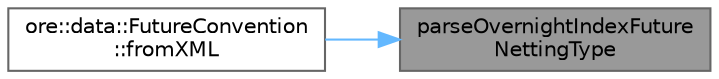 digraph "parseOvernightIndexFutureNettingType"
{
 // INTERACTIVE_SVG=YES
 // LATEX_PDF_SIZE
  bgcolor="transparent";
  edge [fontname=Helvetica,fontsize=10,labelfontname=Helvetica,labelfontsize=10];
  node [fontname=Helvetica,fontsize=10,shape=box,height=0.2,width=0.4];
  rankdir="RL";
  Node1 [label="parseOvernightIndexFuture\lNettingType",height=0.2,width=0.4,color="gray40", fillcolor="grey60", style="filled", fontcolor="black",tooltip="Convert text to QuantLib::RateAveraging::Type."];
  Node1 -> Node2 [dir="back",color="steelblue1",style="solid"];
  Node2 [label="ore::data::FutureConvention\l::fromXML",height=0.2,width=0.4,color="grey40", fillcolor="white", style="filled",URL="$classore_1_1data_1_1_future_convention.html#a7741ae0fc924943de5bfe02928262eb7",tooltip="Serialisation."];
}
